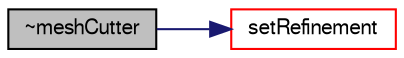 digraph "~meshCutter"
{
  bgcolor="transparent";
  edge [fontname="FreeSans",fontsize="10",labelfontname="FreeSans",labelfontsize="10"];
  node [fontname="FreeSans",fontsize="10",shape=record];
  rankdir="LR";
  Node2 [label="~meshCutter",height=0.2,width=0.4,color="black", fillcolor="grey75", style="filled", fontcolor="black"];
  Node2 -> Node3 [color="midnightblue",fontsize="10",style="solid",fontname="FreeSans"];
  Node3 [label="setRefinement",height=0.2,width=0.4,color="red",URL="$a21506.html#ad6964ecaeb84631835d8a4e51bf706bb",tooltip="Do actual cutting with cut description. Inserts mesh changes. "];
}
